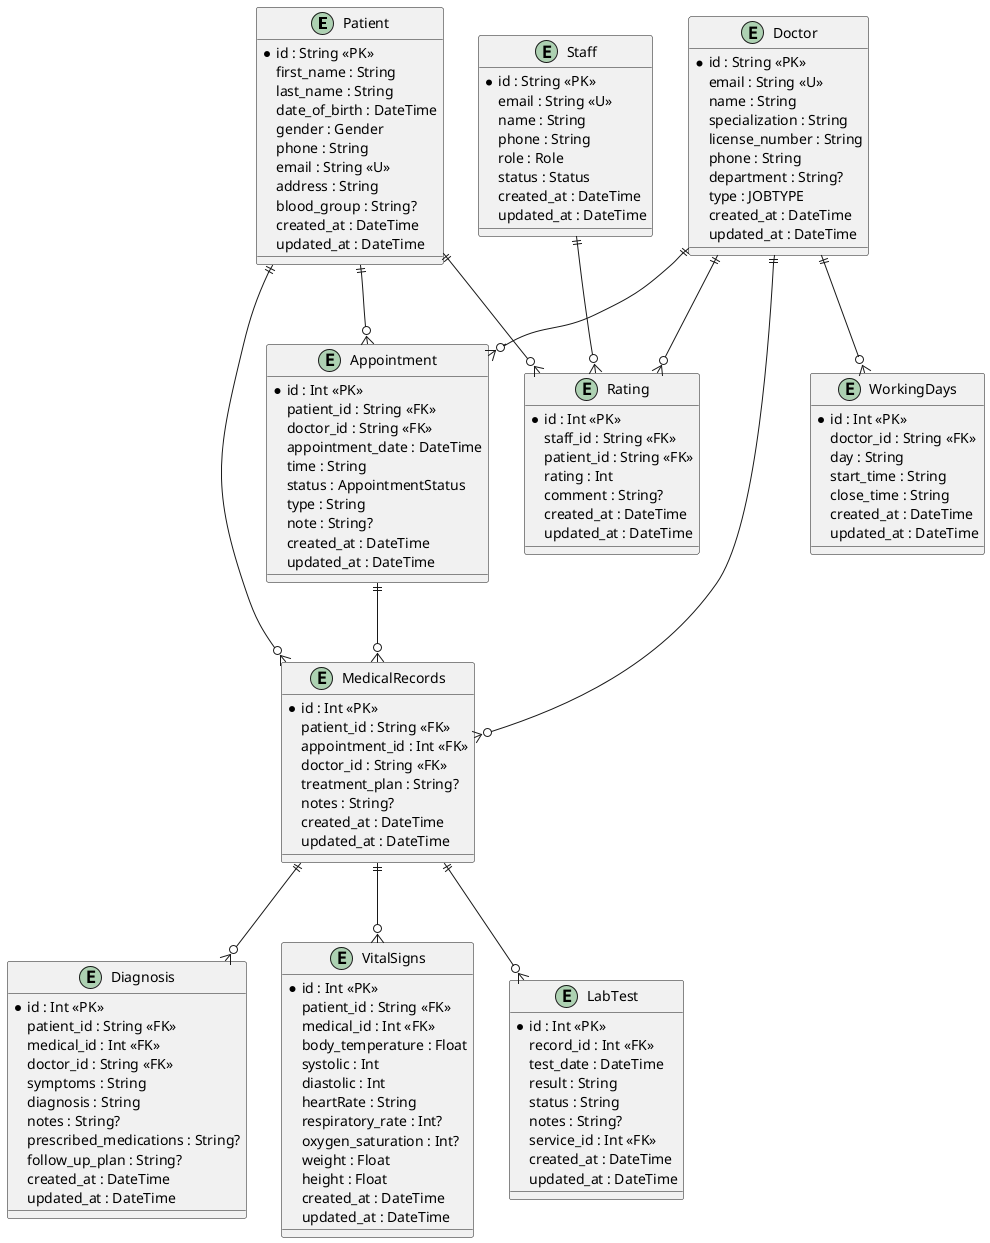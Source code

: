 @startuml Physical Schema - Utilizatori, Programări și Dosar Medical

entity "Patient" as Patient {
  *id : String <<PK>>
  first_name : String
  last_name : String
  date_of_birth : DateTime
  gender : Gender
  phone : String
  email : String <<U>>
  address : String
  blood_group : String?
  created_at : DateTime
  updated_at : DateTime
}

entity "Doctor" as Doctor {
  *id : String <<PK>>
  email : String <<U>>
  name : String
  specialization : String
  license_number : String
  phone : String
  department : String?
  type : JOBTYPE
  created_at : DateTime
  updated_at : DateTime
}

entity "Staff" as Staff {
  *id : String <<PK>>
  email : String <<U>>
  name : String
  phone : String
  role : Role
  status : Status
  created_at : DateTime
  updated_at : DateTime
}

entity "Appointment" as Appointment {
  *id : Int <<PK>>
  patient_id : String <<FK>>
  doctor_id : String <<FK>>
  appointment_date : DateTime
  time : String
  status : AppointmentStatus
  type : String
  note : String?
  created_at : DateTime
  updated_at : DateTime
}

entity "MedicalRecords" as MedicalRecords {
  *id : Int <<PK>>
  patient_id : String <<FK>>
  appointment_id : Int <<FK>>
  doctor_id : String <<FK>>
  treatment_plan : String?
  notes : String?
  created_at : DateTime
  updated_at : DateTime
}

entity "WorkingDays" as WorkingDays {
  *id : Int <<PK>>
  doctor_id : String <<FK>>
  day : String
  start_time : String
  close_time : String
  created_at : DateTime
  updated_at : DateTime
}

entity "Diagnosis" as Diagnosis {
  *id : Int <<PK>>
  patient_id : String <<FK>>
  medical_id : Int <<FK>>
  doctor_id : String <<FK>>
  symptoms : String
  diagnosis : String
  notes : String?
  prescribed_medications : String?
  follow_up_plan : String?
  created_at : DateTime
  updated_at : DateTime
}

entity "VitalSigns" as VitalSigns {
  *id : Int <<PK>>
  patient_id : String <<FK>>
  medical_id : Int <<FK>>
  body_temperature : Float
  systolic : Int
  diastolic : Int
  heartRate : String
  respiratory_rate : Int?
  oxygen_saturation : Int?
  weight : Float
  height : Float
  created_at : DateTime
  updated_at : DateTime
}

entity "LabTest" as LabTest {
  *id : Int <<PK>>
  record_id : Int <<FK>>
  test_date : DateTime
  result : String
  status : String
  notes : String?
  service_id : Int <<FK>>
  created_at : DateTime
  updated_at : DateTime
}

entity "Rating" as Rating {
  *id : Int <<PK>>
  staff_id : String <<FK>>
  patient_id : String <<FK>>
  rating : Int
  comment : String?
  created_at : DateTime
  updated_at : DateTime
}

' Relații principale
Patient ||--o{ Appointment : ""
Doctor ||--o{ Appointment : ""
Patient ||--o{ MedicalRecords : ""
Doctor ||--o{ MedicalRecords : ""
Appointment ||--o{ MedicalRecords : ""
MedicalRecords ||--o{ Diagnosis : ""
MedicalRecords ||--o{ VitalSigns : ""
MedicalRecords ||--o{ LabTest : ""
Doctor ||--o{ WorkingDays : ""
Patient ||--o{ Rating : ""
Doctor ||--o{ Rating : ""
Staff ||--o{ Rating : ""

@enduml